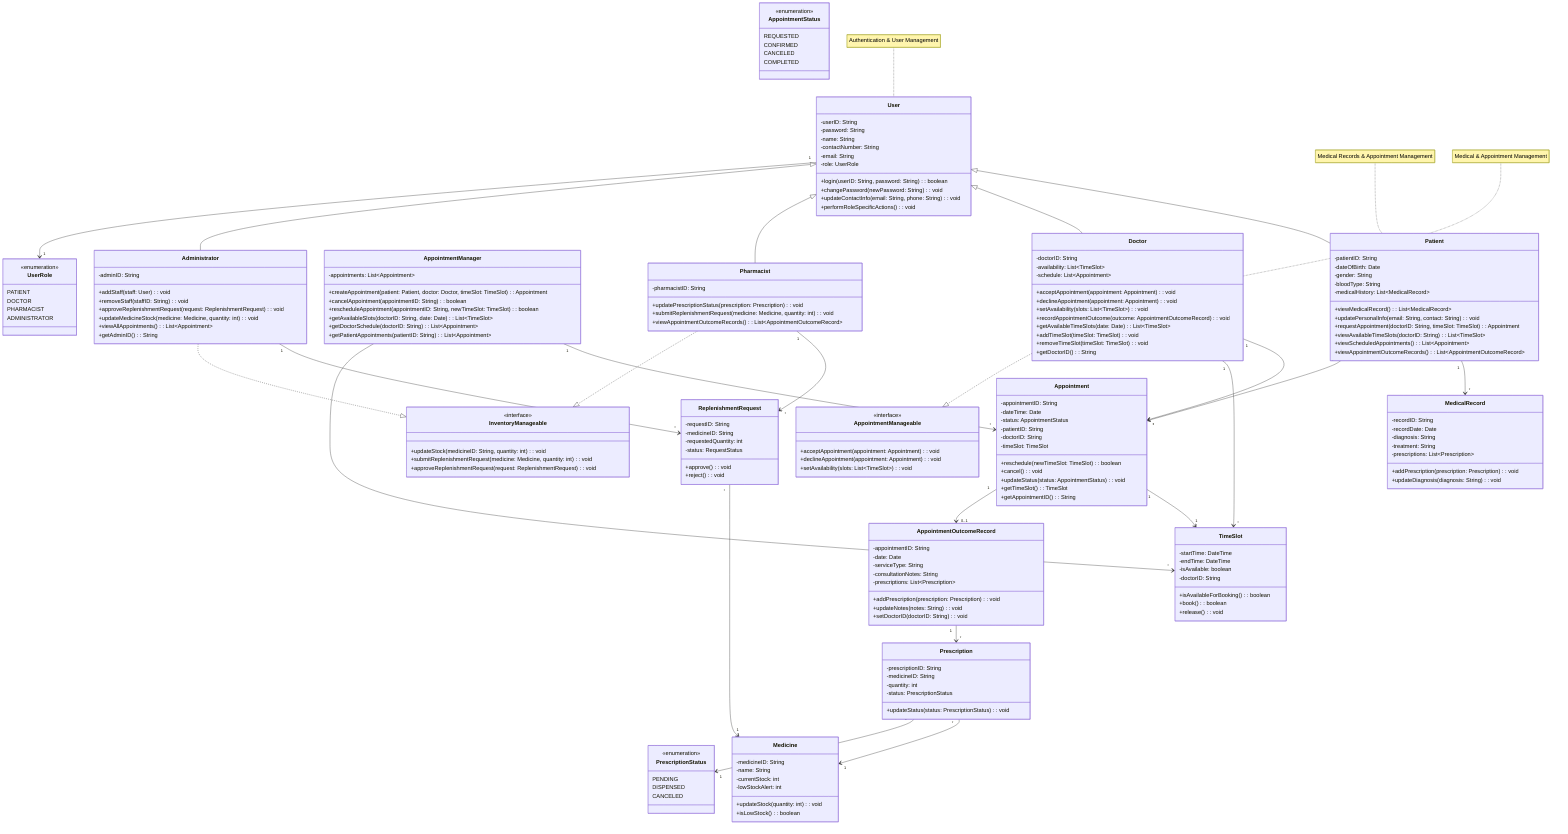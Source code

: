 classDiagram
    note for User "Authentication & User Management"
    class User {
        -userID: String
        -password: String
        -name: String
        -contactNumber: String
        -email: String
        -role: UserRole
        +login(userID: String, password: String): boolean
        +changePassword(newPassword: String): void
        +updateContactInfo(email: String, phone: String): void
        +performRoleSpecificActions(): void
    }

    class AppointmentManageable {
        <<interface>>
        +acceptAppointment(appointment: Appointment): void
        +declineAppointment(appointment: Appointment): void
        +setAvailability(slots: List~TimeSlot~): void
    }

    class InventoryManageable {
        <<interface>>
        +updateStock(medicineID: String, quantity: int): void
        +submitReplenishmentRequest(medicine: Medicine, quantity: int): void
        +approveReplenishmentRequest(request: ReplenishmentRequest): void
    }

    class UserRole {
        <<enumeration>>
        PATIENT
        DOCTOR
        PHARMACIST
        ADMINISTRATOR
    }

    note for Patient "Medical Records & Appointment Management"
    class Patient {
        -patientID: String
        -dateOfBirth: Date
        -gender: String
        -bloodType: String
        -medicalHistory: List~MedicalRecord~
        +viewMedicalRecord(): List~MedicalRecord~
        +updatePersonalInfo(email: String, contact: String): void
        +requestAppointment(doctorID: String, timeSlot: TimeSlot): Appointment
        +viewAvailableTimeSlots(doctorID: String): List~TimeSlot~
        +viewScheduledAppointments(): List~Appointment~
        +viewAppointmentOutcomeRecords(): List~AppointmentOutcomeRecord~
    }

    class TimeSlot {
        -startTime: DateTime
        -endTime: DateTime
        -isAvailable: boolean
        -doctorID: String
        +isAvailableForBooking(): boolean
        +book(): boolean
        +release(): void
    }

    class AppointmentManager {
        -appointments: List~Appointment~
        +createAppointment(patient: Patient, doctor: Doctor, timeSlot: TimeSlot): Appointment
        +cancelAppointment(appointmentID: String): boolean
        +rescheduleAppointment(appointmentID: String, newTimeSlot: TimeSlot): boolean
        +getAvailableSlots(doctorID: String, date: Date): List~TimeSlot~
        +getDoctorSchedule(doctorID: String): List~Appointment~
        +getPatientAppointments(patientID: String): List~Appointment~
    }

    class MedicalRecord {
        -recordID: String
        -recordDate: Date
        -diagnosis: String
        -treatment: String
        -prescriptions: List~Prescription~
        +addPrescription(prescription: Prescription): void
        +updateDiagnosis(diagnosis: String): void
    }

    class Appointment {
        -appointmentID: String
        -dateTime: Date
        -status: AppointmentStatus
        -patientID: String
        -doctorID: String
        -timeSlot: TimeSlot
        +reschedule(newTimeSlot: TimeSlot): boolean
        +cancel(): void
        +updateStatus(status: AppointmentStatus): void
        +getTimeSlot(): TimeSlot
        +getAppointmentID(): String
    }

    class AppointmentStatus {
        <<enumeration>>
        REQUESTED
        CONFIRMED
        CANCELED
        COMPLETED
    }

    class AppointmentOutcomeRecord {
        -appointmentID: String
        -date: Date
        -serviceType: String
        -consultationNotes: String
        -prescriptions: List~Prescription~
        +addPrescription(prescription: Prescription): void
        +updateNotes(notes: String): void
        +setDoctorID(doctorID: String): void
    }

    note for Doctor "Medical & Appointment Management"
    class Doctor {
        -doctorID: String
        -availability: List~TimeSlot~
        -schedule: List~Appointment~
        +acceptAppointment(appointment: Appointment): void
        +declineAppointment(appointment: Appointment): void
        +setAvailability(slots: List~TimeSlot~): void
        +recordAppointmentOutcome(outcome: AppointmentOutcomeRecord): void
        +getAvailableTimeSlots(date: Date): List~TimeSlot~
        +addTimeSlot(timeSlot: TimeSlot): void
        +removeTimeSlot(timeSlot: TimeSlot): void
        +getDoctorID(): String
    }

    class Pharmacist {
        -pharmacistID: String
        +updatePrescriptionStatus(prescription: Prescription): void
        +submitReplenishmentRequest(medicine: Medicine, quantity: int): void
        +viewAppointmentOutcomeRecords(): List~AppointmentOutcomeRecord~
    }

    class Administrator {
        -adminID: String
        +addStaff(staff: User): void
        +removeStaff(staffID: String): void
        +approveReplenishmentRequest(request: ReplenishmentRequest): void
        +updateMedicineStock(medicine: Medicine, quantity: int): void
        +viewAllAppointments(): List~Appointment~
        +getAdminID(): String
    }

    class Medicine {
        -medicineID: String
        -name: String
        -currentStock: int
        -lowStockAlert: int
        +updateStock(quantity: int): void
        +isLowStock(): boolean
    }

    class Prescription {
        -prescriptionID: String
        -medicineID: String
        -quantity: int
        -status: PrescriptionStatus
        +updateStatus(status: PrescriptionStatus): void
    }

    class PrescriptionStatus {
        <<enumeration>>
        PENDING
        DISPENSED
        CANCELED
    }

    class ReplenishmentRequest {
        -requestID: String
        -medicineID: String
        -requestedQuantity: int
        -status: RequestStatus
        +approve(): void
        +reject(): void
    }

    User <|-- Patient
    User <|-- Doctor
    User <|-- Pharmacist
    User <|-- Administrator
    User "1" --> "1" UserRole

    Patient "1" --> "*" MedicalRecord
    Patient "1" --> "*" Appointment
    Doctor "1" --> "*" Appointment
    Doctor "1" --> "*" TimeSlot
    Appointment "1" --> "1" TimeSlot
    Appointment "1" --> "0..1" AppointmentOutcomeRecord

    AppointmentManager "1" --> "*" Appointment
    AppointmentManager "1" --> "*" TimeSlot

    AppointmentOutcomeRecord "1" --> "*" Prescription
    Prescription "*" --> "1" Medicine

    Pharmacist "1" --> "*" ReplenishmentRequest
    Administrator "1" --> "*" ReplenishmentRequest
    ReplenishmentRequest "*" --> "1" Medicine
    Prescription "1" --> "1" PrescriptionStatus

    Doctor ..|> AppointmentManageable
    Pharmacist ..|> InventoryManageable
    Administrator ..|> InventoryManageable